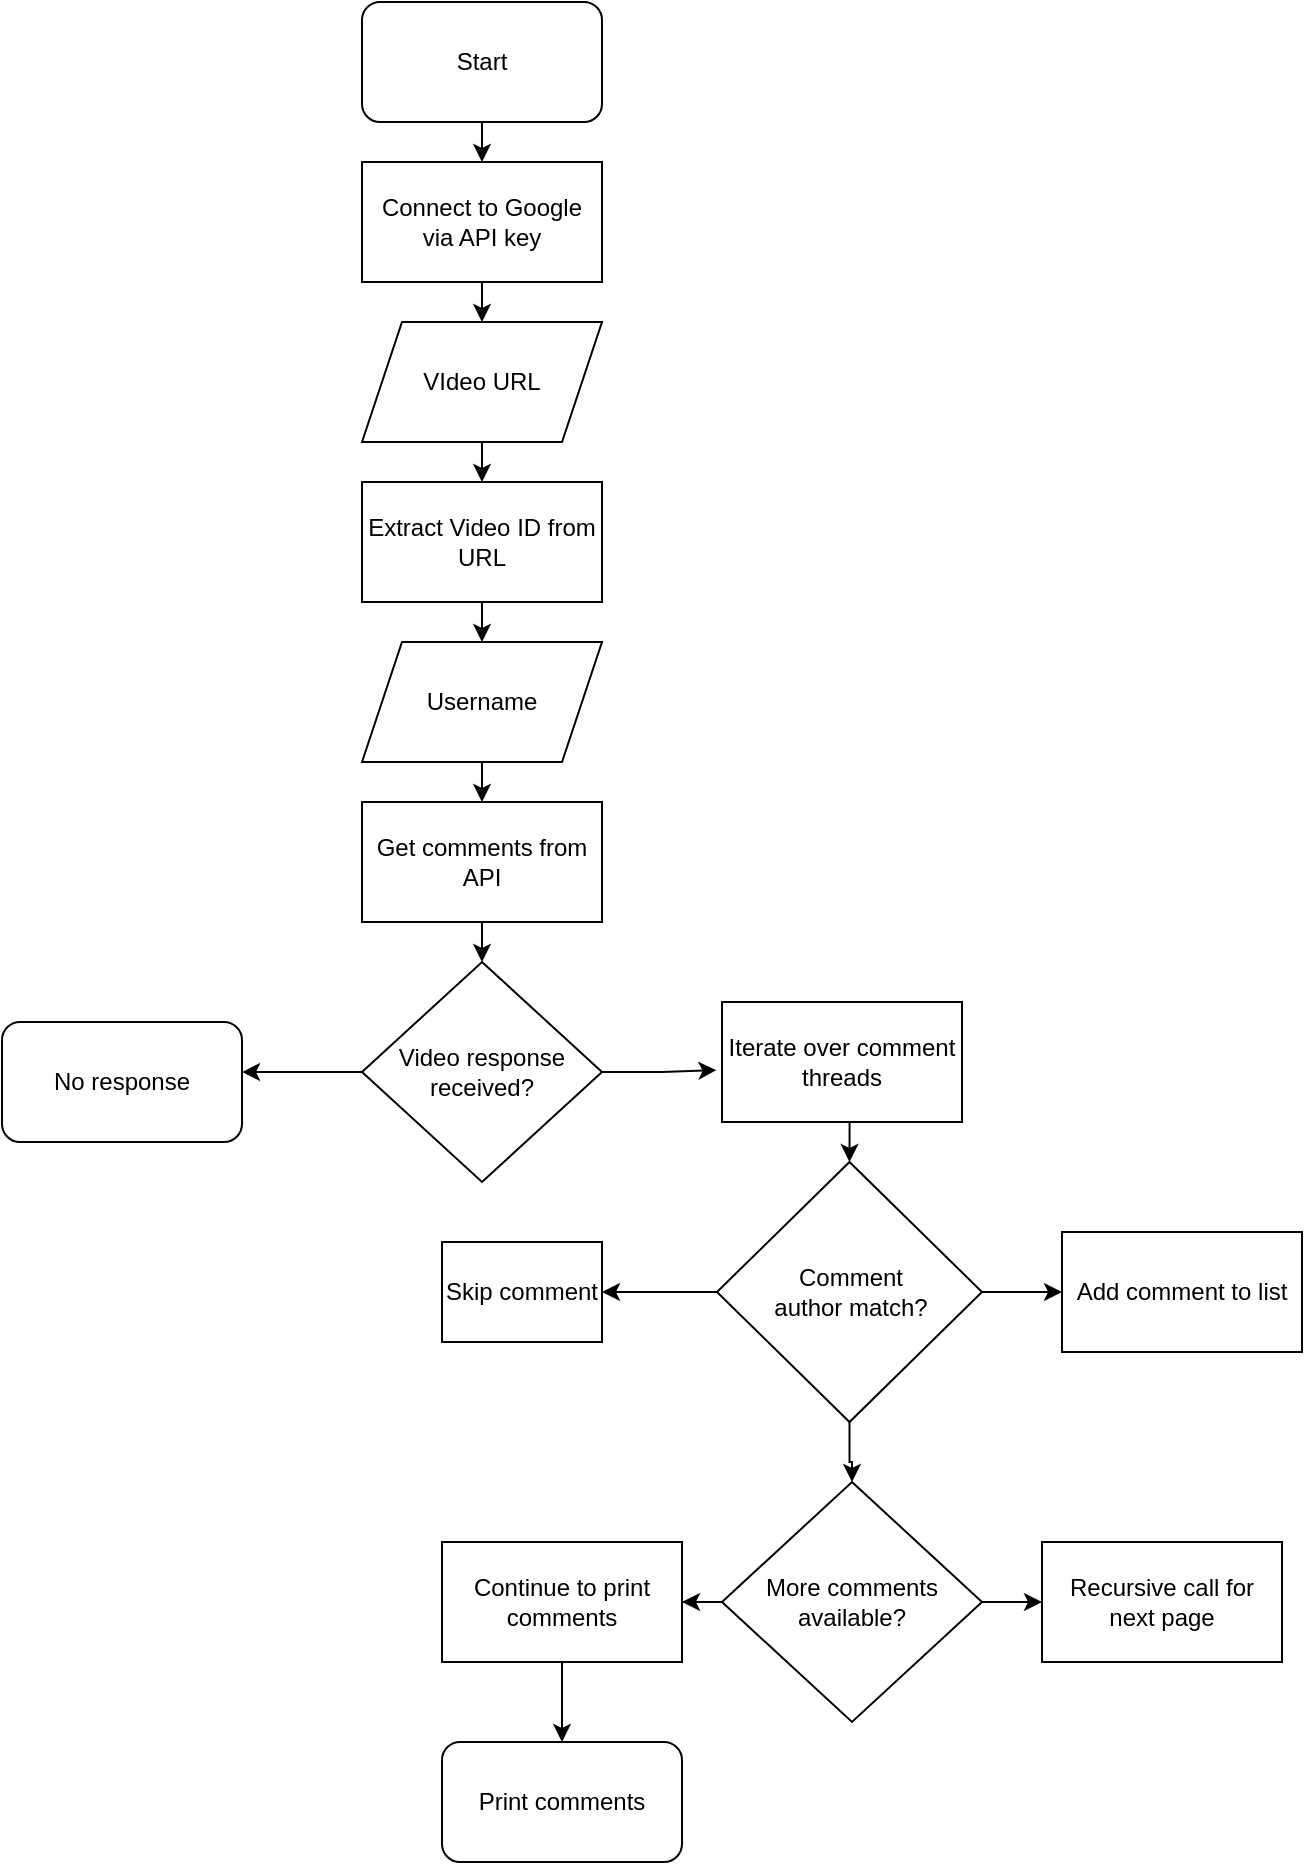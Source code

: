 <mxfile version="22.1.7" type="github">
  <diagram name="Page-1" id="JJoeDc1nS-Evcq78UqNU">
    <mxGraphModel dx="733" dy="392" grid="1" gridSize="10" guides="1" tooltips="1" connect="1" arrows="1" fold="1" page="1" pageScale="1" pageWidth="850" pageHeight="1100" math="0" shadow="0">
      <root>
        <mxCell id="0" />
        <mxCell id="1" parent="0" />
        <mxCell id="wVkEjL2hmuCHA1ZH5ngO-32" style="edgeStyle=orthogonalEdgeStyle;rounded=0;orthogonalLoop=1;jettySize=auto;html=1;exitX=0.5;exitY=1;exitDx=0;exitDy=0;entryX=0.5;entryY=0;entryDx=0;entryDy=0;" edge="1" parent="1" source="wVkEjL2hmuCHA1ZH5ngO-14" target="wVkEjL2hmuCHA1ZH5ngO-15">
          <mxGeometry relative="1" as="geometry" />
        </mxCell>
        <mxCell id="wVkEjL2hmuCHA1ZH5ngO-14" value="Start" style="rounded=1;whiteSpace=wrap;html=1;" vertex="1" parent="1">
          <mxGeometry x="350" y="10" width="120" height="60" as="geometry" />
        </mxCell>
        <mxCell id="wVkEjL2hmuCHA1ZH5ngO-33" style="edgeStyle=orthogonalEdgeStyle;rounded=0;orthogonalLoop=1;jettySize=auto;html=1;exitX=0.5;exitY=1;exitDx=0;exitDy=0;entryX=0.5;entryY=0;entryDx=0;entryDy=0;" edge="1" parent="1" source="wVkEjL2hmuCHA1ZH5ngO-15" target="wVkEjL2hmuCHA1ZH5ngO-16">
          <mxGeometry relative="1" as="geometry" />
        </mxCell>
        <mxCell id="wVkEjL2hmuCHA1ZH5ngO-15" value="Connect to Google via API key" style="rounded=0;whiteSpace=wrap;html=1;" vertex="1" parent="1">
          <mxGeometry x="350" y="90" width="120" height="60" as="geometry" />
        </mxCell>
        <mxCell id="wVkEjL2hmuCHA1ZH5ngO-34" style="edgeStyle=orthogonalEdgeStyle;rounded=0;orthogonalLoop=1;jettySize=auto;html=1;exitX=0.5;exitY=1;exitDx=0;exitDy=0;entryX=0.5;entryY=0;entryDx=0;entryDy=0;" edge="1" parent="1" source="wVkEjL2hmuCHA1ZH5ngO-16" target="wVkEjL2hmuCHA1ZH5ngO-18">
          <mxGeometry relative="1" as="geometry" />
        </mxCell>
        <mxCell id="wVkEjL2hmuCHA1ZH5ngO-16" value="VIdeo URL" style="shape=parallelogram;perimeter=parallelogramPerimeter;whiteSpace=wrap;html=1;fixedSize=1;" vertex="1" parent="1">
          <mxGeometry x="350" y="170" width="120" height="60" as="geometry" />
        </mxCell>
        <mxCell id="wVkEjL2hmuCHA1ZH5ngO-35" style="edgeStyle=orthogonalEdgeStyle;rounded=0;orthogonalLoop=1;jettySize=auto;html=1;exitX=0.5;exitY=1;exitDx=0;exitDy=0;entryX=0.5;entryY=0;entryDx=0;entryDy=0;" edge="1" parent="1" source="wVkEjL2hmuCHA1ZH5ngO-18" target="wVkEjL2hmuCHA1ZH5ngO-19">
          <mxGeometry relative="1" as="geometry" />
        </mxCell>
        <mxCell id="wVkEjL2hmuCHA1ZH5ngO-18" value="Extract Video ID from URL" style="rounded=0;whiteSpace=wrap;html=1;" vertex="1" parent="1">
          <mxGeometry x="350" y="250" width="120" height="60" as="geometry" />
        </mxCell>
        <mxCell id="wVkEjL2hmuCHA1ZH5ngO-36" style="edgeStyle=orthogonalEdgeStyle;rounded=0;orthogonalLoop=1;jettySize=auto;html=1;exitX=0.5;exitY=1;exitDx=0;exitDy=0;entryX=0.5;entryY=0;entryDx=0;entryDy=0;" edge="1" parent="1" source="wVkEjL2hmuCHA1ZH5ngO-19" target="wVkEjL2hmuCHA1ZH5ngO-20">
          <mxGeometry relative="1" as="geometry" />
        </mxCell>
        <mxCell id="wVkEjL2hmuCHA1ZH5ngO-19" value="Username" style="shape=parallelogram;perimeter=parallelogramPerimeter;whiteSpace=wrap;html=1;fixedSize=1;" vertex="1" parent="1">
          <mxGeometry x="350" y="330" width="120" height="60" as="geometry" />
        </mxCell>
        <mxCell id="wVkEjL2hmuCHA1ZH5ngO-37" style="edgeStyle=orthogonalEdgeStyle;rounded=0;orthogonalLoop=1;jettySize=auto;html=1;exitX=0.5;exitY=1;exitDx=0;exitDy=0;entryX=0.5;entryY=0;entryDx=0;entryDy=0;" edge="1" parent="1" source="wVkEjL2hmuCHA1ZH5ngO-20" target="wVkEjL2hmuCHA1ZH5ngO-21">
          <mxGeometry relative="1" as="geometry" />
        </mxCell>
        <mxCell id="wVkEjL2hmuCHA1ZH5ngO-20" value="Get comments from API" style="rounded=0;whiteSpace=wrap;html=1;" vertex="1" parent="1">
          <mxGeometry x="350" y="410" width="120" height="60" as="geometry" />
        </mxCell>
        <mxCell id="wVkEjL2hmuCHA1ZH5ngO-21" value="Video response received?" style="rhombus;whiteSpace=wrap;html=1;" vertex="1" parent="1">
          <mxGeometry x="350" y="490" width="120" height="110" as="geometry" />
        </mxCell>
        <mxCell id="wVkEjL2hmuCHA1ZH5ngO-42" style="edgeStyle=orthogonalEdgeStyle;rounded=0;orthogonalLoop=1;jettySize=auto;html=1;exitX=0.5;exitY=1;exitDx=0;exitDy=0;entryX=0.5;entryY=0;entryDx=0;entryDy=0;" edge="1" parent="1" source="wVkEjL2hmuCHA1ZH5ngO-22" target="wVkEjL2hmuCHA1ZH5ngO-24">
          <mxGeometry relative="1" as="geometry" />
        </mxCell>
        <mxCell id="wVkEjL2hmuCHA1ZH5ngO-22" value="Iterate over comment threads" style="rounded=0;whiteSpace=wrap;html=1;" vertex="1" parent="1">
          <mxGeometry x="530" y="510" width="120" height="60" as="geometry" />
        </mxCell>
        <mxCell id="wVkEjL2hmuCHA1ZH5ngO-43" value="" style="edgeStyle=orthogonalEdgeStyle;rounded=0;orthogonalLoop=1;jettySize=auto;html=1;" edge="1" parent="1" source="wVkEjL2hmuCHA1ZH5ngO-24" target="wVkEjL2hmuCHA1ZH5ngO-25">
          <mxGeometry relative="1" as="geometry" />
        </mxCell>
        <mxCell id="wVkEjL2hmuCHA1ZH5ngO-44" value="" style="edgeStyle=orthogonalEdgeStyle;rounded=0;orthogonalLoop=1;jettySize=auto;html=1;" edge="1" parent="1" source="wVkEjL2hmuCHA1ZH5ngO-24" target="wVkEjL2hmuCHA1ZH5ngO-26">
          <mxGeometry relative="1" as="geometry" />
        </mxCell>
        <mxCell id="wVkEjL2hmuCHA1ZH5ngO-45" value="" style="edgeStyle=orthogonalEdgeStyle;rounded=0;orthogonalLoop=1;jettySize=auto;html=1;" edge="1" parent="1" source="wVkEjL2hmuCHA1ZH5ngO-24" target="wVkEjL2hmuCHA1ZH5ngO-27">
          <mxGeometry relative="1" as="geometry" />
        </mxCell>
        <mxCell id="wVkEjL2hmuCHA1ZH5ngO-24" value="Comment &lt;br&gt;author match?" style="rhombus;whiteSpace=wrap;html=1;" vertex="1" parent="1">
          <mxGeometry x="527.5" y="590" width="132.5" height="130" as="geometry" />
        </mxCell>
        <mxCell id="wVkEjL2hmuCHA1ZH5ngO-25" value="Skip comment" style="rounded=0;whiteSpace=wrap;html=1;" vertex="1" parent="1">
          <mxGeometry x="390" y="630" width="80" height="50" as="geometry" />
        </mxCell>
        <mxCell id="wVkEjL2hmuCHA1ZH5ngO-26" value="Add comment to list" style="rounded=0;whiteSpace=wrap;html=1;" vertex="1" parent="1">
          <mxGeometry x="700" y="625" width="120" height="60" as="geometry" />
        </mxCell>
        <mxCell id="wVkEjL2hmuCHA1ZH5ngO-46" value="" style="edgeStyle=orthogonalEdgeStyle;rounded=0;orthogonalLoop=1;jettySize=auto;html=1;" edge="1" parent="1" source="wVkEjL2hmuCHA1ZH5ngO-27" target="wVkEjL2hmuCHA1ZH5ngO-28">
          <mxGeometry relative="1" as="geometry" />
        </mxCell>
        <mxCell id="wVkEjL2hmuCHA1ZH5ngO-47" value="" style="edgeStyle=orthogonalEdgeStyle;rounded=0;orthogonalLoop=1;jettySize=auto;html=1;" edge="1" parent="1" source="wVkEjL2hmuCHA1ZH5ngO-27" target="wVkEjL2hmuCHA1ZH5ngO-29">
          <mxGeometry relative="1" as="geometry" />
        </mxCell>
        <mxCell id="wVkEjL2hmuCHA1ZH5ngO-27" value="More comments&lt;br&gt;available?" style="rhombus;whiteSpace=wrap;html=1;" vertex="1" parent="1">
          <mxGeometry x="530" y="750" width="130" height="120" as="geometry" />
        </mxCell>
        <mxCell id="wVkEjL2hmuCHA1ZH5ngO-28" value="Recursive call for next page" style="rounded=0;whiteSpace=wrap;html=1;" vertex="1" parent="1">
          <mxGeometry x="690" y="780" width="120" height="60" as="geometry" />
        </mxCell>
        <mxCell id="wVkEjL2hmuCHA1ZH5ngO-48" value="" style="edgeStyle=orthogonalEdgeStyle;rounded=0;orthogonalLoop=1;jettySize=auto;html=1;" edge="1" parent="1" source="wVkEjL2hmuCHA1ZH5ngO-29" target="wVkEjL2hmuCHA1ZH5ngO-31">
          <mxGeometry relative="1" as="geometry" />
        </mxCell>
        <mxCell id="wVkEjL2hmuCHA1ZH5ngO-29" value="Continue to print comments" style="rounded=0;whiteSpace=wrap;html=1;" vertex="1" parent="1">
          <mxGeometry x="390" y="780" width="120" height="60" as="geometry" />
        </mxCell>
        <mxCell id="wVkEjL2hmuCHA1ZH5ngO-30" value="No response" style="rounded=1;whiteSpace=wrap;html=1;" vertex="1" parent="1">
          <mxGeometry x="170" y="520" width="120" height="60" as="geometry" />
        </mxCell>
        <mxCell id="wVkEjL2hmuCHA1ZH5ngO-31" value="Print comments" style="rounded=1;whiteSpace=wrap;html=1;" vertex="1" parent="1">
          <mxGeometry x="390" y="880" width="120" height="60" as="geometry" />
        </mxCell>
        <mxCell id="wVkEjL2hmuCHA1ZH5ngO-40" style="edgeStyle=orthogonalEdgeStyle;rounded=0;orthogonalLoop=1;jettySize=auto;html=1;exitX=0;exitY=0.5;exitDx=0;exitDy=0;entryX=1;entryY=0.417;entryDx=0;entryDy=0;entryPerimeter=0;" edge="1" parent="1" source="wVkEjL2hmuCHA1ZH5ngO-21" target="wVkEjL2hmuCHA1ZH5ngO-30">
          <mxGeometry relative="1" as="geometry" />
        </mxCell>
        <mxCell id="wVkEjL2hmuCHA1ZH5ngO-41" style="edgeStyle=orthogonalEdgeStyle;rounded=0;orthogonalLoop=1;jettySize=auto;html=1;exitX=1;exitY=0.5;exitDx=0;exitDy=0;entryX=-0.023;entryY=0.568;entryDx=0;entryDy=0;entryPerimeter=0;" edge="1" parent="1" source="wVkEjL2hmuCHA1ZH5ngO-21" target="wVkEjL2hmuCHA1ZH5ngO-22">
          <mxGeometry relative="1" as="geometry" />
        </mxCell>
      </root>
    </mxGraphModel>
  </diagram>
</mxfile>
